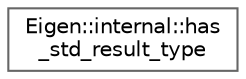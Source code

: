 digraph "类继承关系图"
{
 // LATEX_PDF_SIZE
  bgcolor="transparent";
  edge [fontname=Helvetica,fontsize=10,labelfontname=Helvetica,labelfontsize=10];
  node [fontname=Helvetica,fontsize=10,shape=box,height=0.2,width=0.4];
  rankdir="LR";
  Node0 [id="Node000000",label="Eigen::internal::has\l_std_result_type",height=0.2,width=0.4,color="grey40", fillcolor="white", style="filled",URL="$struct_eigen_1_1internal_1_1has__std__result__type.html",tooltip=" "];
}
